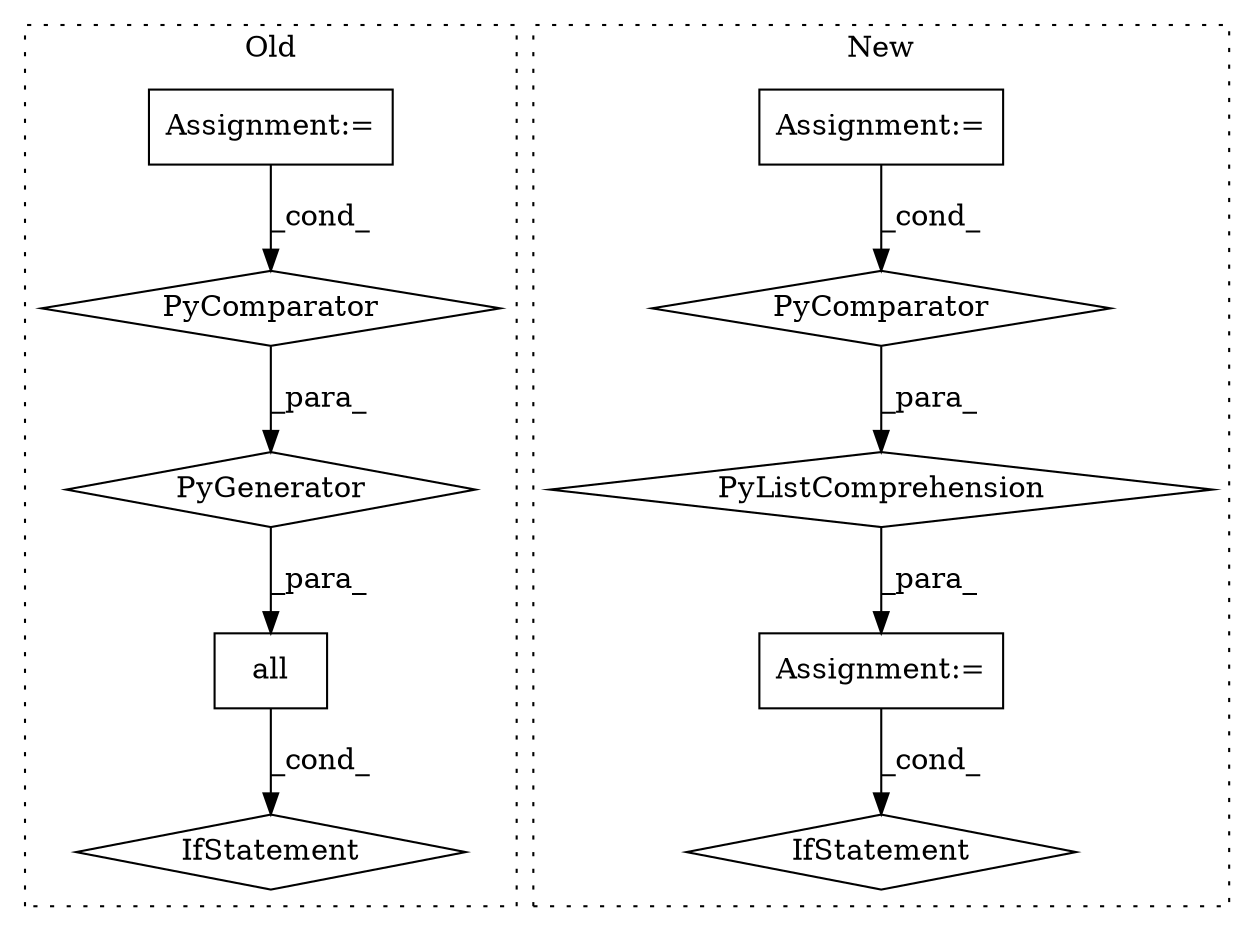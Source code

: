 digraph G {
subgraph cluster0 {
1 [label="PyGenerator" a="107" s="4335" l="121" shape="diamond"];
4 [label="Assignment:=" a="7" s="4427" l="23" shape="box"];
6 [label="PyComparator" a="113" s="4427" l="23" shape="diamond"];
8 [label="IfStatement" a="25" s="4316,4453" l="4,2" shape="diamond"];
9 [label="all" a="32" s="4320,4456" l="15,-3" shape="box"];
label = "Old";
style="dotted";
}
subgraph cluster1 {
2 [label="PyListComprehension" a="109" s="5998" l="111" shape="diamond"];
3 [label="Assignment:=" a="7" s="6077" l="24" shape="box"];
5 [label="PyComparator" a="113" s="6077" l="24" shape="diamond"];
7 [label="Assignment:=" a="7" s="6116" l="1" shape="box"];
10 [label="IfStatement" a="25" s="6706,6743" l="10,2" shape="diamond"];
label = "New";
style="dotted";
}
1 -> 9 [label="_para_"];
2 -> 7 [label="_para_"];
3 -> 5 [label="_cond_"];
4 -> 6 [label="_cond_"];
5 -> 2 [label="_para_"];
6 -> 1 [label="_para_"];
7 -> 10 [label="_cond_"];
9 -> 8 [label="_cond_"];
}